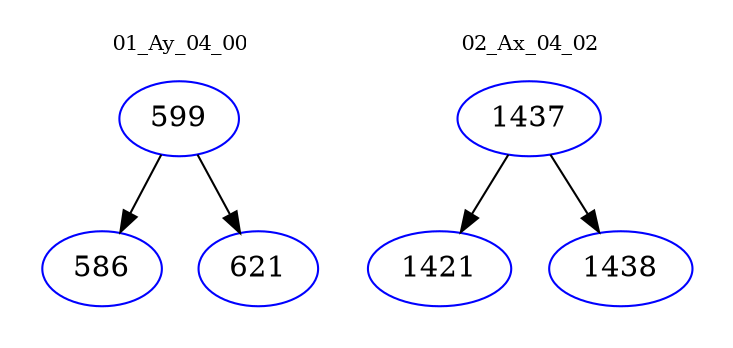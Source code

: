 digraph{
subgraph cluster_0 {
color = white
label = "01_Ay_04_00";
fontsize=10;
T0_599 [label="599", color="blue"]
T0_599 -> T0_586 [color="black"]
T0_586 [label="586", color="blue"]
T0_599 -> T0_621 [color="black"]
T0_621 [label="621", color="blue"]
}
subgraph cluster_1 {
color = white
label = "02_Ax_04_02";
fontsize=10;
T1_1437 [label="1437", color="blue"]
T1_1437 -> T1_1421 [color="black"]
T1_1421 [label="1421", color="blue"]
T1_1437 -> T1_1438 [color="black"]
T1_1438 [label="1438", color="blue"]
}
}
